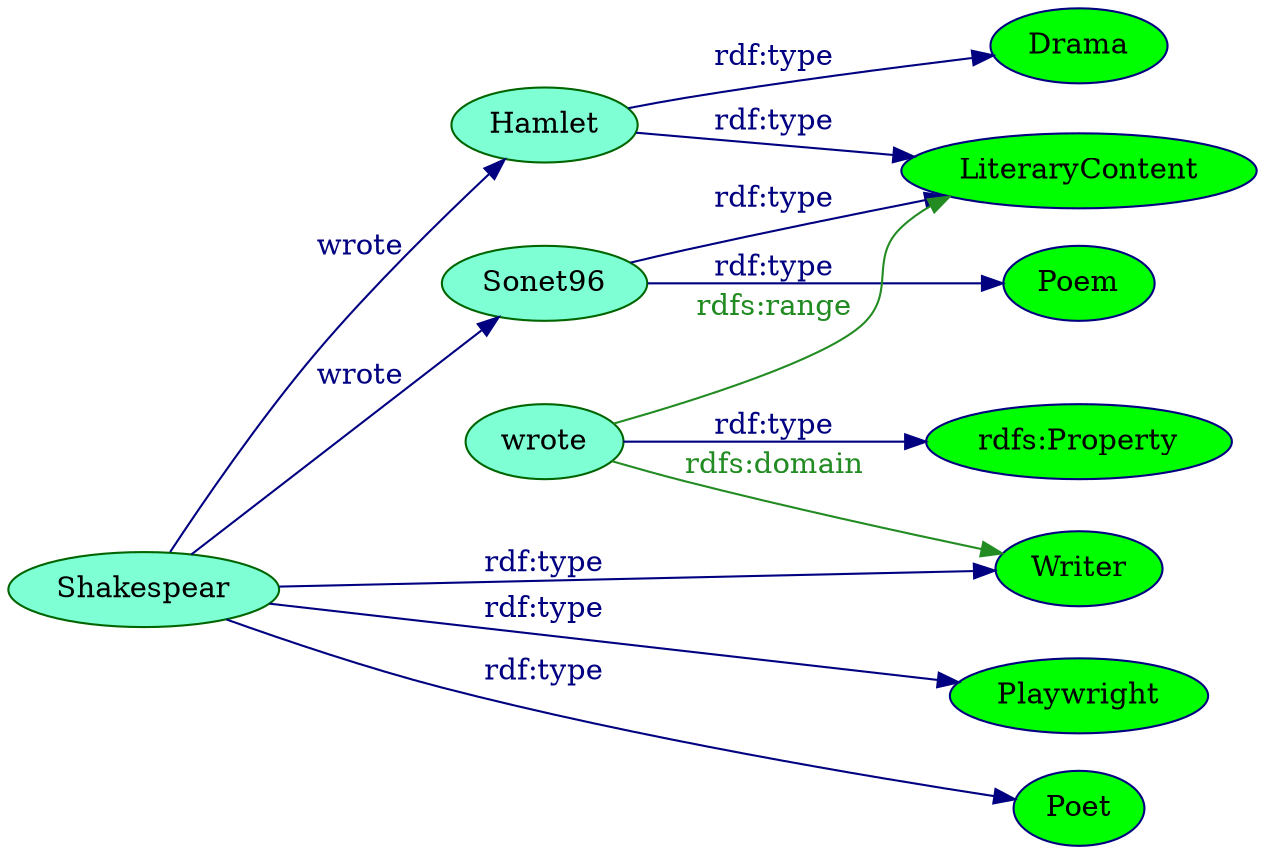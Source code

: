 digraph {
    rankdir=LR;
    node [style=filled,color=darkgreen,fillcolor=aquamarine];
    Shakespear; Hamlet; Sonet96; wrote;
    node [style=filled,color=navyblue,fillcolor=green];
    Playwright; Poet; Drama; Poem; Writer; LiteraryContent;
    Property [label="rdfs:Property"];
    {rank=same; Playwright Poet Writer Drama Poem LiteraryContent Property}
    edge [color=navy,fontcolor=navy];
    Shakespear -> Playwright   [label="rdf:type"];
    Shakespear -> Poet         [label="rdf:type"];
    Shakespear -> Writer       [label="rdf:type"];
    Shakespear -> Hamlet       [label="wrote"];
    Shakespear -> Sonet96      [label="wrote"];
    Hamlet -> Drama            [label="rdf:type"];
    Hamlet -> LiteraryContent  [label="rdf:type"];
    Sonet96 -> Poem            [label="rdf:type"];
    Sonet96 -> LiteraryContent [label="rdf:type"];
    wrote -> Property          [label="rdf:type"];
    edge [color=forestgreen,fontcolor=forestgreen];
    wrote -> Writer          [label="rdfs:domain"];
    wrote -> LiteraryContent [label="rdfs:range"];
}

